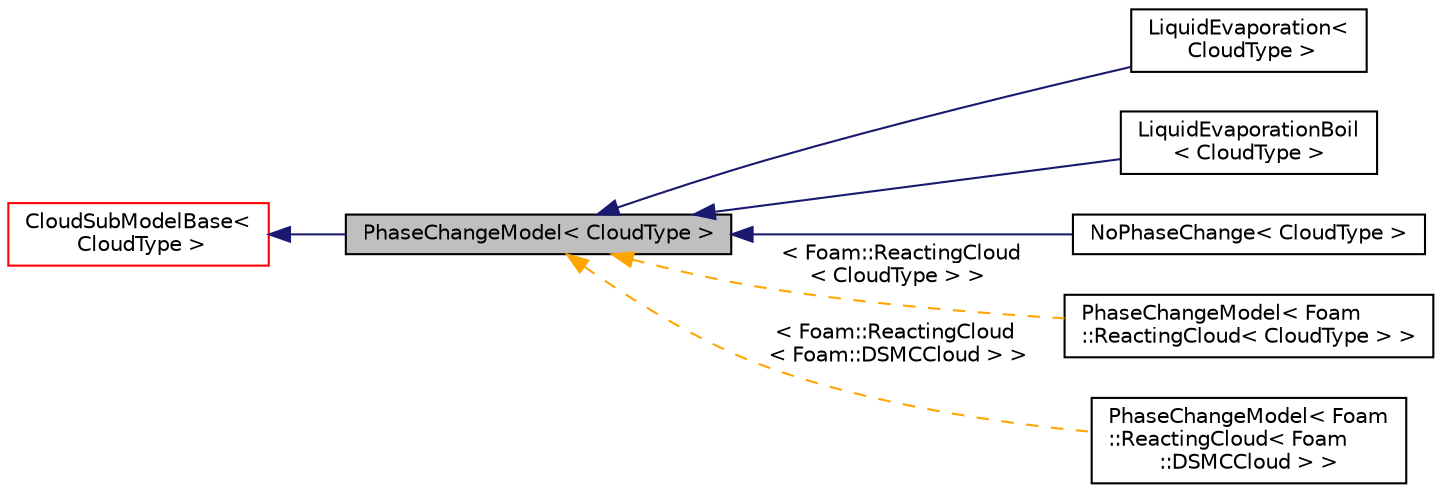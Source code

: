 digraph "PhaseChangeModel&lt; CloudType &gt;"
{
  bgcolor="transparent";
  edge [fontname="Helvetica",fontsize="10",labelfontname="Helvetica",labelfontsize="10"];
  node [fontname="Helvetica",fontsize="10",shape=record];
  rankdir="LR";
  Node1 [label="PhaseChangeModel\< CloudType \>",height=0.2,width=0.4,color="black", fillcolor="grey75", style="filled", fontcolor="black"];
  Node2 -> Node1 [dir="back",color="midnightblue",fontsize="10",style="solid",fontname="Helvetica"];
  Node2 [label="CloudSubModelBase\<\l CloudType \>",height=0.2,width=0.4,color="red",URL="$a00290.html",tooltip="Base class for cloud sub-models. "];
  Node1 -> Node3 [dir="back",color="midnightblue",fontsize="10",style="solid",fontname="Helvetica"];
  Node3 [label="LiquidEvaporation\<\l CloudType \>",height=0.2,width=0.4,color="black",URL="$a01355.html",tooltip="Liquid evaporation model. "];
  Node1 -> Node4 [dir="back",color="midnightblue",fontsize="10",style="solid",fontname="Helvetica"];
  Node4 [label="LiquidEvaporationBoil\l\< CloudType \>",height=0.2,width=0.4,color="black",URL="$a01356.html",tooltip="Liquid evaporation model. "];
  Node1 -> Node5 [dir="back",color="midnightblue",fontsize="10",style="solid",fontname="Helvetica"];
  Node5 [label="NoPhaseChange\< CloudType \>",height=0.2,width=0.4,color="black",URL="$a01637.html",tooltip="Dummy phase change model for &#39;none&#39;. "];
  Node1 -> Node6 [dir="back",color="orange",fontsize="10",style="dashed",label=" \< Foam::ReactingCloud\l\< CloudType \> \>" ,fontname="Helvetica"];
  Node6 [label="PhaseChangeModel\< Foam\l::ReactingCloud\< CloudType \> \>",height=0.2,width=0.4,color="black",URL="$a01834.html"];
  Node1 -> Node7 [dir="back",color="orange",fontsize="10",style="dashed",label=" \< Foam::ReactingCloud\l\< Foam::DSMCCloud \> \>" ,fontname="Helvetica"];
  Node7 [label="PhaseChangeModel\< Foam\l::ReactingCloud\< Foam\l::DSMCCloud \> \>",height=0.2,width=0.4,color="black",URL="$a01834.html"];
}
